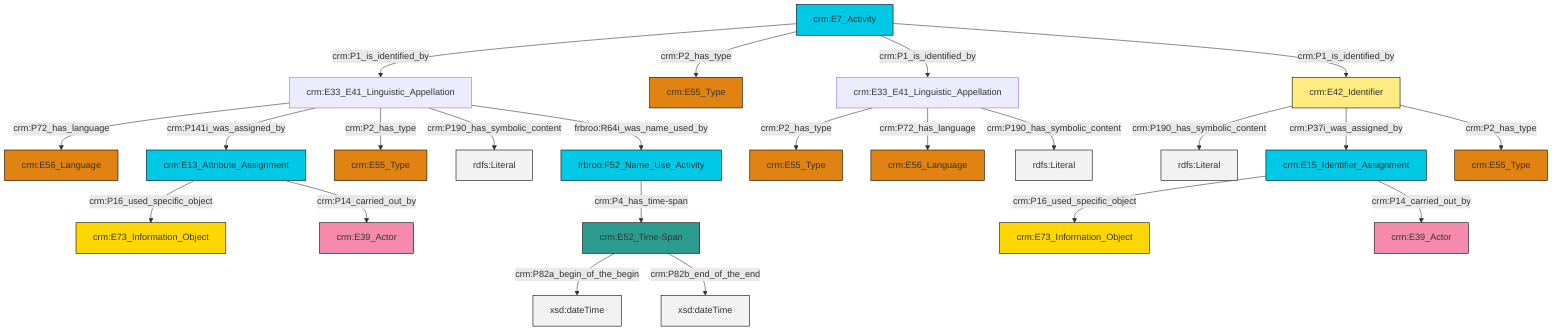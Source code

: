 graph TD
classDef Literal fill:#f2f2f2,stroke:#000000;
classDef CRM_Entity fill:#FFFFFF,stroke:#000000;
classDef Temporal_Entity fill:#00C9E6, stroke:#000000;
classDef Type fill:#E18312, stroke:#000000;
classDef Time-Span fill:#2C9C91, stroke:#000000;
classDef Appellation fill:#FFEB7F, stroke:#000000;
classDef Place fill:#008836, stroke:#000000;
classDef Persistent_Item fill:#B266B2, stroke:#000000;
classDef Conceptual_Object fill:#FFD700, stroke:#000000;
classDef Physical_Thing fill:#D2B48C, stroke:#000000;
classDef Actor fill:#f58aad, stroke:#000000;
classDef PC_Classes fill:#4ce600, stroke:#000000;
classDef Multi fill:#cccccc,stroke:#000000;

0["crm:E13_Attribute_Assignment"]:::Temporal_Entity -->|crm:P16_used_specific_object| 1["crm:E73_Information_Object"]:::Conceptual_Object
2["crm:E33_E41_Linguistic_Appellation"]:::Default -->|crm:P72_has_language| 3["crm:E56_Language"]:::Type
4["crm:E15_Identifier_Assignment"]:::Temporal_Entity -->|crm:P16_used_specific_object| 7["crm:E73_Information_Object"]:::Conceptual_Object
8["crm:E33_E41_Linguistic_Appellation"]:::Default -->|crm:P2_has_type| 9["crm:E55_Type"]:::Type
2["crm:E33_E41_Linguistic_Appellation"]:::Default -->|crm:P141i_was_assigned_by| 0["crm:E13_Attribute_Assignment"]:::Temporal_Entity
18["crm:E7_Activity"]:::Temporal_Entity -->|crm:P1_is_identified_by| 2["crm:E33_E41_Linguistic_Appellation"]:::Default
23["crm:E42_Identifier"]:::Appellation -->|crm:P190_has_symbolic_content| 24[rdfs:Literal]:::Literal
2["crm:E33_E41_Linguistic_Appellation"]:::Default -->|crm:P2_has_type| 13["crm:E55_Type"]:::Type
18["crm:E7_Activity"]:::Temporal_Entity -->|crm:P2_has_type| 21["crm:E55_Type"]:::Type
10["frbroo:F52_Name_Use_Activity"]:::Temporal_Entity -->|crm:P4_has_time-span| 25["crm:E52_Time-Span"]:::Time-Span
8["crm:E33_E41_Linguistic_Appellation"]:::Default -->|crm:P72_has_language| 26["crm:E56_Language"]:::Type
23["crm:E42_Identifier"]:::Appellation -->|crm:P37i_was_assigned_by| 4["crm:E15_Identifier_Assignment"]:::Temporal_Entity
23["crm:E42_Identifier"]:::Appellation -->|crm:P2_has_type| 15["crm:E55_Type"]:::Type
4["crm:E15_Identifier_Assignment"]:::Temporal_Entity -->|crm:P14_carried_out_by| 28["crm:E39_Actor"]:::Actor
0["crm:E13_Attribute_Assignment"]:::Temporal_Entity -->|crm:P14_carried_out_by| 29["crm:E39_Actor"]:::Actor
2["crm:E33_E41_Linguistic_Appellation"]:::Default -->|crm:P190_has_symbolic_content| 35[rdfs:Literal]:::Literal
25["crm:E52_Time-Span"]:::Time-Span -->|crm:P82a_begin_of_the_begin| 37[xsd:dateTime]:::Literal
18["crm:E7_Activity"]:::Temporal_Entity -->|crm:P1_is_identified_by| 8["crm:E33_E41_Linguistic_Appellation"]:::Default
25["crm:E52_Time-Span"]:::Time-Span -->|crm:P82b_end_of_the_end| 38[xsd:dateTime]:::Literal
2["crm:E33_E41_Linguistic_Appellation"]:::Default -->|frbroo:R64i_was_name_used_by| 10["frbroo:F52_Name_Use_Activity"]:::Temporal_Entity
18["crm:E7_Activity"]:::Temporal_Entity -->|crm:P1_is_identified_by| 23["crm:E42_Identifier"]:::Appellation
8["crm:E33_E41_Linguistic_Appellation"]:::Default -->|crm:P190_has_symbolic_content| 41[rdfs:Literal]:::Literal